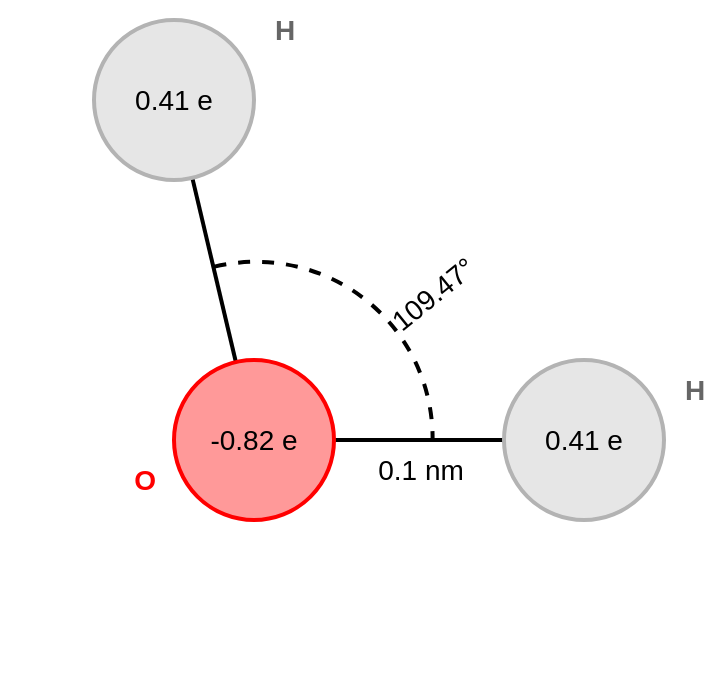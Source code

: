 <mxfile version="20.7.4" type="device" pages="2"><diagram id="XoFeD68cbCYKXL2j_Oox" name="SPCE-structure"><mxGraphModel dx="992" dy="635" grid="1" gridSize="10" guides="1" tooltips="1" connect="1" arrows="1" fold="1" page="1" pageScale="1" pageWidth="1169" pageHeight="827" math="0" shadow="0"><root><mxCell id="0"/><mxCell id="1" parent="0"/><mxCell id="pvLmwbI9N463z1sw88T3-4" style="rounded=0;orthogonalLoop=1;jettySize=auto;html=1;fontSize=14;fontColor=#B3B3B3;endArrow=none;endFill=0;strokeWidth=2;strokeColor=#000000;movable=0;resizable=0;rotatable=0;deletable=0;editable=0;connectable=0;" edge="1" parent="1" source="pvLmwbI9N463z1sw88T3-1" target="pvLmwbI9N463z1sw88T3-3"><mxGeometry relative="1" as="geometry"/></mxCell><mxCell id="pvLmwbI9N463z1sw88T3-5" value="0.1 nm" style="edgeStyle=none;rounded=0;orthogonalLoop=1;jettySize=auto;html=1;strokeColor=#000000;strokeWidth=2;fontSize=14;fontColor=#000000;endArrow=none;endFill=0;labelPosition=center;verticalLabelPosition=bottom;align=center;verticalAlign=top;movable=0;resizable=0;rotatable=0;deletable=0;editable=0;connectable=0;" edge="1" parent="1" source="pvLmwbI9N463z1sw88T3-1" target="pvLmwbI9N463z1sw88T3-2"><mxGeometry relative="1" as="geometry"/></mxCell><mxCell id="pvLmwbI9N463z1sw88T3-1" value="-0.82 e" style="ellipse;whiteSpace=wrap;html=1;aspect=fixed;strokeColor=#FF0000;strokeWidth=2;fontSize=14;fontColor=#000000;fillColor=#FF9999;movable=0;resizable=0;rotatable=0;deletable=0;editable=0;connectable=0;" vertex="1" parent="1"><mxGeometry x="340" y="210" width="80" height="80" as="geometry"/></mxCell><mxCell id="pvLmwbI9N463z1sw88T3-2" value="0.41 e" style="ellipse;whiteSpace=wrap;html=1;aspect=fixed;strokeColor=#B3B3B3;strokeWidth=2;fontSize=14;fontColor=#000000;fillColor=#E6E6E6;movable=0;resizable=0;rotatable=0;deletable=0;editable=0;connectable=0;" vertex="1" parent="1"><mxGeometry x="505" y="210" width="80" height="80" as="geometry"/></mxCell><mxCell id="pvLmwbI9N463z1sw88T3-3" value="0.41 e" style="ellipse;whiteSpace=wrap;html=1;aspect=fixed;strokeColor=#B3B3B3;strokeWidth=2;fontSize=14;fontColor=#000000;fillColor=#E6E6E6;movable=0;resizable=0;rotatable=0;deletable=0;editable=0;connectable=0;" vertex="1" parent="1"><mxGeometry x="300" y="40" width="80" height="80" as="geometry"/></mxCell><mxCell id="pvLmwbI9N463z1sw88T3-6" value="109.47°" style="verticalLabelPosition=middle;verticalAlign=middle;html=1;shape=mxgraph.basic.arc;startAngle=0.822;endAngle=0.11;strokeColor=#000000;strokeWidth=2;fontSize=14;fontColor=#000000;fillColor=none;direction=south;rotation=321;labelPosition=right;align=left;dashed=1;movable=0;resizable=0;rotatable=0;deletable=0;editable=0;connectable=0;shadow=0;" vertex="1" parent="1"><mxGeometry x="290.35" y="161.25" width="179.31" height="177.5" as="geometry"/></mxCell><mxCell id="pvLmwbI9N463z1sw88T3-7" value="O" style="text;html=1;align=center;verticalAlign=middle;resizable=0;points=[];autosize=1;strokeColor=none;fillColor=none;fontSize=14;fontColor=#FF0000;fontStyle=1;movable=0;rotatable=0;deletable=0;editable=0;connectable=0;" vertex="1" parent="1"><mxGeometry x="310" y="255" width="30" height="30" as="geometry"/></mxCell><mxCell id="pvLmwbI9N463z1sw88T3-8" value="H" style="text;html=1;align=center;verticalAlign=middle;resizable=0;points=[];autosize=1;strokeColor=none;fillColor=none;fontSize=14;fontColor=#666666;fontStyle=1;movable=0;rotatable=0;deletable=0;editable=0;connectable=0;" vertex="1" parent="1"><mxGeometry x="380" y="30" width="30" height="30" as="geometry"/></mxCell><mxCell id="pvLmwbI9N463z1sw88T3-9" value="H" style="text;html=1;align=center;verticalAlign=middle;resizable=0;points=[];autosize=1;strokeColor=none;fillColor=none;fontSize=14;fontColor=#666666;fontStyle=1;movable=0;rotatable=0;deletable=0;editable=0;connectable=0;" vertex="1" parent="1"><mxGeometry x="585" y="210" width="30" height="30" as="geometry"/></mxCell></root></mxGraphModel></diagram><diagram id="sPiizvrVNDyhtN6WYpJH" name="ReaxFF-interactions"><mxGraphModel dx="992" dy="635" grid="1" gridSize="10" guides="1" tooltips="1" connect="1" arrows="1" fold="1" page="1" pageScale="1" pageWidth="1169" pageHeight="827" math="0" shadow="0"><root><mxCell id="0"/><mxCell id="1" parent="0"/><mxCell id="74yX8t4ruE5fLhkUz7D1-17" style="edgeStyle=orthogonalEdgeStyle;rounded=0;orthogonalLoop=1;jettySize=auto;html=1;exitX=1;exitY=0.5;exitDx=0;exitDy=0;entryX=0;entryY=0.5;entryDx=0;entryDy=0;fontSize=11;fontColor=#000000;" edge="1" parent="1" source="74yX8t4ruE5fLhkUz7D1-1" target="74yX8t4ruE5fLhkUz7D1-4"><mxGeometry relative="1" as="geometry"/></mxCell><mxCell id="74yX8t4ruE5fLhkUz7D1-1" value="Interactions coulombiques" style="rounded=0;whiteSpace=wrap;html=1;strokeColor=#000000;strokeWidth=1;fontSize=11;fontColor=#000000;fillColor=default;" vertex="1" parent="1"><mxGeometry x="330" y="190" width="120" height="60" as="geometry"/></mxCell><mxCell id="74yX8t4ruE5fLhkUz7D1-15" style="edgeStyle=orthogonalEdgeStyle;rounded=0;orthogonalLoop=1;jettySize=auto;html=1;exitX=1;exitY=0.5;exitDx=0;exitDy=0;entryX=0;entryY=0.5;entryDx=0;entryDy=0;fontSize=11;fontColor=#000000;" edge="1" parent="1" source="74yX8t4ruE5fLhkUz7D1-2" target="74yX8t4ruE5fLhkUz7D1-5"><mxGeometry relative="1" as="geometry"/></mxCell><mxCell id="74yX8t4ruE5fLhkUz7D1-2" value="Interactions de van der Waals" style="rounded=0;whiteSpace=wrap;html=1;strokeColor=#000000;strokeWidth=1;fontSize=11;fontColor=#000000;fillColor=default;" vertex="1" parent="1"><mxGeometry x="330" y="270" width="120" height="60" as="geometry"/></mxCell><mxCell id="74yX8t4ruE5fLhkUz7D1-10" style="edgeStyle=orthogonalEdgeStyle;rounded=0;orthogonalLoop=1;jettySize=auto;html=1;exitX=1;exitY=0.5;exitDx=0;exitDy=0;entryX=0;entryY=0.5;entryDx=0;entryDy=0;fontSize=11;fontColor=#000000;" edge="1" parent="1" source="74yX8t4ruE5fLhkUz7D1-3" target="74yX8t4ruE5fLhkUz7D1-6"><mxGeometry relative="1" as="geometry"/></mxCell><mxCell id="74yX8t4ruE5fLhkUz7D1-3" value="Interactions de liaisons" style="rounded=0;whiteSpace=wrap;html=1;strokeColor=#000000;strokeWidth=1;fontSize=11;fontColor=#000000;fillColor=default;" vertex="1" parent="1"><mxGeometry x="330" y="400" width="120" height="60" as="geometry"/></mxCell><mxCell id="74yX8t4ruE5fLhkUz7D1-18" style="edgeStyle=orthogonalEdgeStyle;rounded=0;orthogonalLoop=1;jettySize=auto;html=1;exitX=1;exitY=0.5;exitDx=0;exitDy=0;entryX=0.5;entryY=0;entryDx=0;entryDy=0;fontSize=11;fontColor=#000000;" edge="1" parent="1" source="74yX8t4ruE5fLhkUz7D1-4" target="74yX8t4ruE5fLhkUz7D1-9"><mxGeometry relative="1" as="geometry"/></mxCell><mxCell id="74yX8t4ruE5fLhkUz7D1-4" value="Énergies électrostatiques et de polarisation" style="rounded=0;whiteSpace=wrap;html=1;strokeColor=#666666;strokeWidth=1;fontSize=11;fontColor=#333333;fillColor=#f5f5f5;" vertex="1" parent="1"><mxGeometry x="525" y="190" width="120" height="60" as="geometry"/></mxCell><mxCell id="74yX8t4ruE5fLhkUz7D1-16" style="edgeStyle=orthogonalEdgeStyle;rounded=0;orthogonalLoop=1;jettySize=auto;html=1;exitX=1;exitY=0.5;exitDx=0;exitDy=0;entryX=0;entryY=0.25;entryDx=0;entryDy=0;fontSize=11;fontColor=#000000;" edge="1" parent="1" source="74yX8t4ruE5fLhkUz7D1-5" target="74yX8t4ruE5fLhkUz7D1-9"><mxGeometry relative="1" as="geometry"/></mxCell><mxCell id="74yX8t4ruE5fLhkUz7D1-5" value="Énergie de van der Waals" style="rounded=0;whiteSpace=wrap;html=1;strokeColor=#666666;strokeWidth=1;fontSize=11;fontColor=#333333;fillColor=#f5f5f5;" vertex="1" parent="1"><mxGeometry x="525" y="270" width="120" height="60" as="geometry"/></mxCell><mxCell id="74yX8t4ruE5fLhkUz7D1-11" style="edgeStyle=orthogonalEdgeStyle;rounded=0;orthogonalLoop=1;jettySize=auto;html=1;exitX=1;exitY=0.5;exitDx=0;exitDy=0;entryX=0;entryY=0.5;entryDx=0;entryDy=0;fontSize=11;fontColor=#000000;" edge="1" parent="1" source="74yX8t4ruE5fLhkUz7D1-6" target="74yX8t4ruE5fLhkUz7D1-7"><mxGeometry relative="1" as="geometry"/></mxCell><mxCell id="74yX8t4ruE5fLhkUz7D1-6" value="Énergie de liaison" style="rounded=0;whiteSpace=wrap;html=1;strokeColor=#666666;strokeWidth=1;fontSize=11;fontColor=#333333;fillColor=#f5f5f5;" vertex="1" parent="1"><mxGeometry x="525" y="400" width="120" height="60" as="geometry"/></mxCell><mxCell id="74yX8t4ruE5fLhkUz7D1-12" style="edgeStyle=orthogonalEdgeStyle;rounded=0;orthogonalLoop=1;jettySize=auto;html=1;exitX=0.5;exitY=1;exitDx=0;exitDy=0;entryX=0.5;entryY=0;entryDx=0;entryDy=0;fontSize=11;fontColor=#000000;" edge="1" parent="1" source="74yX8t4ruE5fLhkUz7D1-7" target="74yX8t4ruE5fLhkUz7D1-8"><mxGeometry relative="1" as="geometry"/></mxCell><mxCell id="74yX8t4ruE5fLhkUz7D1-14" style="edgeStyle=orthogonalEdgeStyle;rounded=0;orthogonalLoop=1;jettySize=auto;html=1;exitX=1;exitY=0.5;exitDx=0;exitDy=0;entryX=0;entryY=0.75;entryDx=0;entryDy=0;fontSize=11;fontColor=#000000;" edge="1" parent="1" source="74yX8t4ruE5fLhkUz7D1-7" target="74yX8t4ruE5fLhkUz7D1-9"><mxGeometry relative="1" as="geometry"/></mxCell><mxCell id="74yX8t4ruE5fLhkUz7D1-7" value="Corrections sur l'énergie" style="rounded=0;whiteSpace=wrap;html=1;strokeColor=#000000;strokeWidth=1;fontSize=11;fontColor=#000000;fillColor=default;" vertex="1" parent="1"><mxGeometry x="700" y="350" width="120" height="60" as="geometry"/></mxCell><mxCell id="74yX8t4ruE5fLhkUz7D1-13" style="edgeStyle=orthogonalEdgeStyle;rounded=0;orthogonalLoop=1;jettySize=auto;html=1;exitX=1;exitY=0.5;exitDx=0;exitDy=0;entryX=0.5;entryY=1;entryDx=0;entryDy=0;fontSize=11;fontColor=#000000;" edge="1" parent="1" source="74yX8t4ruE5fLhkUz7D1-8" target="74yX8t4ruE5fLhkUz7D1-9"><mxGeometry relative="1" as="geometry"/></mxCell><mxCell id="74yX8t4ruE5fLhkUz7D1-8" value="Énergies des angles et de torsion" style="rounded=0;whiteSpace=wrap;html=1;strokeColor=#666666;strokeWidth=1;fontSize=11;fontColor=#333333;fillColor=#f5f5f5;" vertex="1" parent="1"><mxGeometry x="700" y="450" width="120" height="60" as="geometry"/></mxCell><mxCell id="74yX8t4ruE5fLhkUz7D1-9" value="Énergie totale" style="rounded=0;whiteSpace=wrap;html=1;strokeColor=#000000;strokeWidth=2;fontSize=13;fontColor=#000000;fillColor=default;" vertex="1" parent="1"><mxGeometry x="910" y="310" width="120" height="60" as="geometry"/></mxCell><mxCell id="74yX8t4ruE5fLhkUz7D1-20" style="edgeStyle=orthogonalEdgeStyle;rounded=0;orthogonalLoop=1;jettySize=auto;html=1;exitX=0.5;exitY=1;exitDx=0;exitDy=0;entryX=0;entryY=0.5;entryDx=0;entryDy=0;fontSize=11;fontColor=#000000;" edge="1" parent="1" source="74yX8t4ruE5fLhkUz7D1-19" target="74yX8t4ruE5fLhkUz7D1-3"><mxGeometry relative="1" as="geometry"/></mxCell><mxCell id="74yX8t4ruE5fLhkUz7D1-21" style="edgeStyle=orthogonalEdgeStyle;rounded=0;orthogonalLoop=1;jettySize=auto;html=1;exitX=0.5;exitY=0;exitDx=0;exitDy=0;entryX=0;entryY=0.5;entryDx=0;entryDy=0;fontSize=11;fontColor=#000000;" edge="1" parent="1" source="74yX8t4ruE5fLhkUz7D1-19" target="74yX8t4ruE5fLhkUz7D1-1"><mxGeometry relative="1" as="geometry"/></mxCell><mxCell id="74yX8t4ruE5fLhkUz7D1-22" style="edgeStyle=orthogonalEdgeStyle;rounded=0;orthogonalLoop=1;jettySize=auto;html=1;entryX=0;entryY=0.5;entryDx=0;entryDy=0;fontSize=11;fontColor=#000000;exitX=1;exitY=0.25;exitDx=0;exitDy=0;" edge="1" parent="1" source="74yX8t4ruE5fLhkUz7D1-19" target="74yX8t4ruE5fLhkUz7D1-2"><mxGeometry relative="1" as="geometry"><mxPoint x="260" y="325" as="sourcePoint"/></mxGeometry></mxCell><mxCell id="74yX8t4ruE5fLhkUz7D1-19" value="Positions atomiques" style="rounded=0;whiteSpace=wrap;html=1;strokeColor=#000000;strokeWidth=2;fontSize=13;fontColor=#000000;fillColor=default;" vertex="1" parent="1"><mxGeometry x="140" y="310" width="120" height="60" as="geometry"/></mxCell><mxCell id="74yX8t4ruE5fLhkUz7D1-23" value="Interactions non-liantes" style="rounded=1;whiteSpace=wrap;html=1;strokeColor=#0000FF;strokeWidth=3;fontSize=14;fontColor=#0000FF;fillColor=none;labelPosition=center;verticalLabelPosition=top;align=center;verticalAlign=bottom;" vertex="1" parent="1"><mxGeometry x="310" y="170" width="160" height="180" as="geometry"/></mxCell><mxCell id="74yX8t4ruE5fLhkUz7D1-24" value="Interactions liantes" style="rounded=1;whiteSpace=wrap;html=1;strokeColor=#FF0000;strokeWidth=3;fontSize=14;fontColor=#FF0000;fillColor=none;labelPosition=center;verticalLabelPosition=bottom;align=center;verticalAlign=top;" vertex="1" parent="1"><mxGeometry x="310" y="380" width="160" height="100" as="geometry"/></mxCell></root></mxGraphModel></diagram></mxfile>